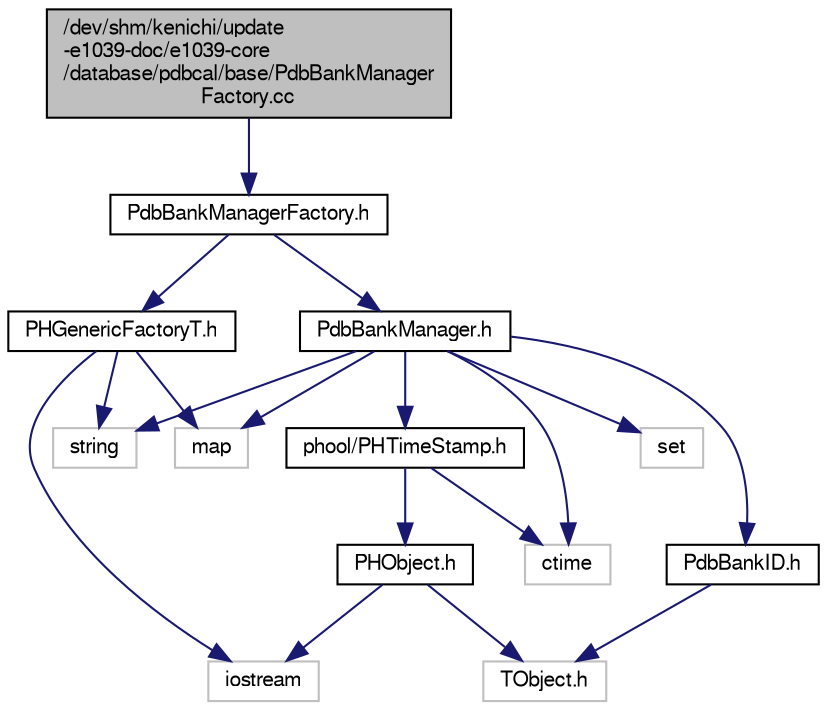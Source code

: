 digraph "/dev/shm/kenichi/update-e1039-doc/e1039-core/database/pdbcal/base/PdbBankManagerFactory.cc"
{
  bgcolor="transparent";
  edge [fontname="FreeSans",fontsize="10",labelfontname="FreeSans",labelfontsize="10"];
  node [fontname="FreeSans",fontsize="10",shape=record];
  Node1 [label="/dev/shm/kenichi/update\l-e1039-doc/e1039-core\l/database/pdbcal/base/PdbBankManager\lFactory.cc",height=0.2,width=0.4,color="black", fillcolor="grey75", style="filled" fontcolor="black"];
  Node1 -> Node2 [color="midnightblue",fontsize="10",style="solid",fontname="FreeSans"];
  Node2 [label="PdbBankManagerFactory.h",height=0.2,width=0.4,color="black",URL="$dd/d6b/PdbBankManagerFactory_8h.html"];
  Node2 -> Node3 [color="midnightblue",fontsize="10",style="solid",fontname="FreeSans"];
  Node3 [label="PHGenericFactoryT.h",height=0.2,width=0.4,color="black",URL="$df/dbc/PHGenericFactoryT_8h.html"];
  Node3 -> Node4 [color="midnightblue",fontsize="10",style="solid",fontname="FreeSans"];
  Node4 [label="map",height=0.2,width=0.4,color="grey75"];
  Node3 -> Node5 [color="midnightblue",fontsize="10",style="solid",fontname="FreeSans"];
  Node5 [label="string",height=0.2,width=0.4,color="grey75"];
  Node3 -> Node6 [color="midnightblue",fontsize="10",style="solid",fontname="FreeSans"];
  Node6 [label="iostream",height=0.2,width=0.4,color="grey75"];
  Node2 -> Node7 [color="midnightblue",fontsize="10",style="solid",fontname="FreeSans"];
  Node7 [label="PdbBankManager.h",height=0.2,width=0.4,color="black",URL="$d3/dd9/PdbBankManager_8h.html"];
  Node7 -> Node8 [color="midnightblue",fontsize="10",style="solid",fontname="FreeSans"];
  Node8 [label="PdbBankID.h",height=0.2,width=0.4,color="black",URL="$da/dc2/PdbBankID_8h.html"];
  Node8 -> Node9 [color="midnightblue",fontsize="10",style="solid",fontname="FreeSans"];
  Node9 [label="TObject.h",height=0.2,width=0.4,color="grey75"];
  Node7 -> Node10 [color="midnightblue",fontsize="10",style="solid",fontname="FreeSans"];
  Node10 [label="phool/PHTimeStamp.h",height=0.2,width=0.4,color="black",URL="$da/d32/PHTimeStamp_8h.html"];
  Node10 -> Node11 [color="midnightblue",fontsize="10",style="solid",fontname="FreeSans"];
  Node11 [label="PHObject.h",height=0.2,width=0.4,color="black",URL="$df/d32/PHObject_8h.html"];
  Node11 -> Node9 [color="midnightblue",fontsize="10",style="solid",fontname="FreeSans"];
  Node11 -> Node6 [color="midnightblue",fontsize="10",style="solid",fontname="FreeSans"];
  Node10 -> Node12 [color="midnightblue",fontsize="10",style="solid",fontname="FreeSans"];
  Node12 [label="ctime",height=0.2,width=0.4,color="grey75"];
  Node7 -> Node12 [color="midnightblue",fontsize="10",style="solid",fontname="FreeSans"];
  Node7 -> Node4 [color="midnightblue",fontsize="10",style="solid",fontname="FreeSans"];
  Node7 -> Node13 [color="midnightblue",fontsize="10",style="solid",fontname="FreeSans"];
  Node13 [label="set",height=0.2,width=0.4,color="grey75"];
  Node7 -> Node5 [color="midnightblue",fontsize="10",style="solid",fontname="FreeSans"];
}
